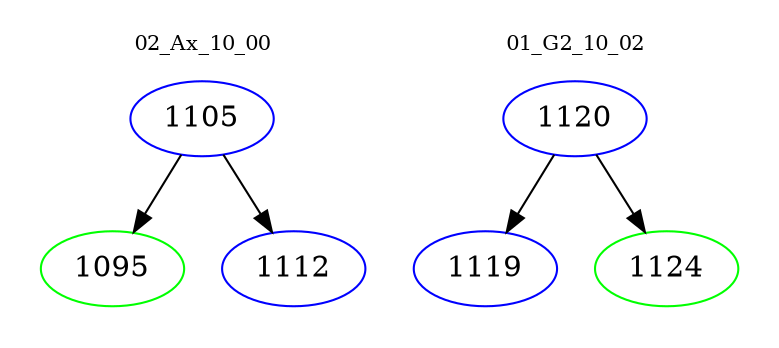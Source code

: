 digraph{
subgraph cluster_0 {
color = white
label = "02_Ax_10_00";
fontsize=10;
T0_1105 [label="1105", color="blue"]
T0_1105 -> T0_1095 [color="black"]
T0_1095 [label="1095", color="green"]
T0_1105 -> T0_1112 [color="black"]
T0_1112 [label="1112", color="blue"]
}
subgraph cluster_1 {
color = white
label = "01_G2_10_02";
fontsize=10;
T1_1120 [label="1120", color="blue"]
T1_1120 -> T1_1119 [color="black"]
T1_1119 [label="1119", color="blue"]
T1_1120 -> T1_1124 [color="black"]
T1_1124 [label="1124", color="green"]
}
}
